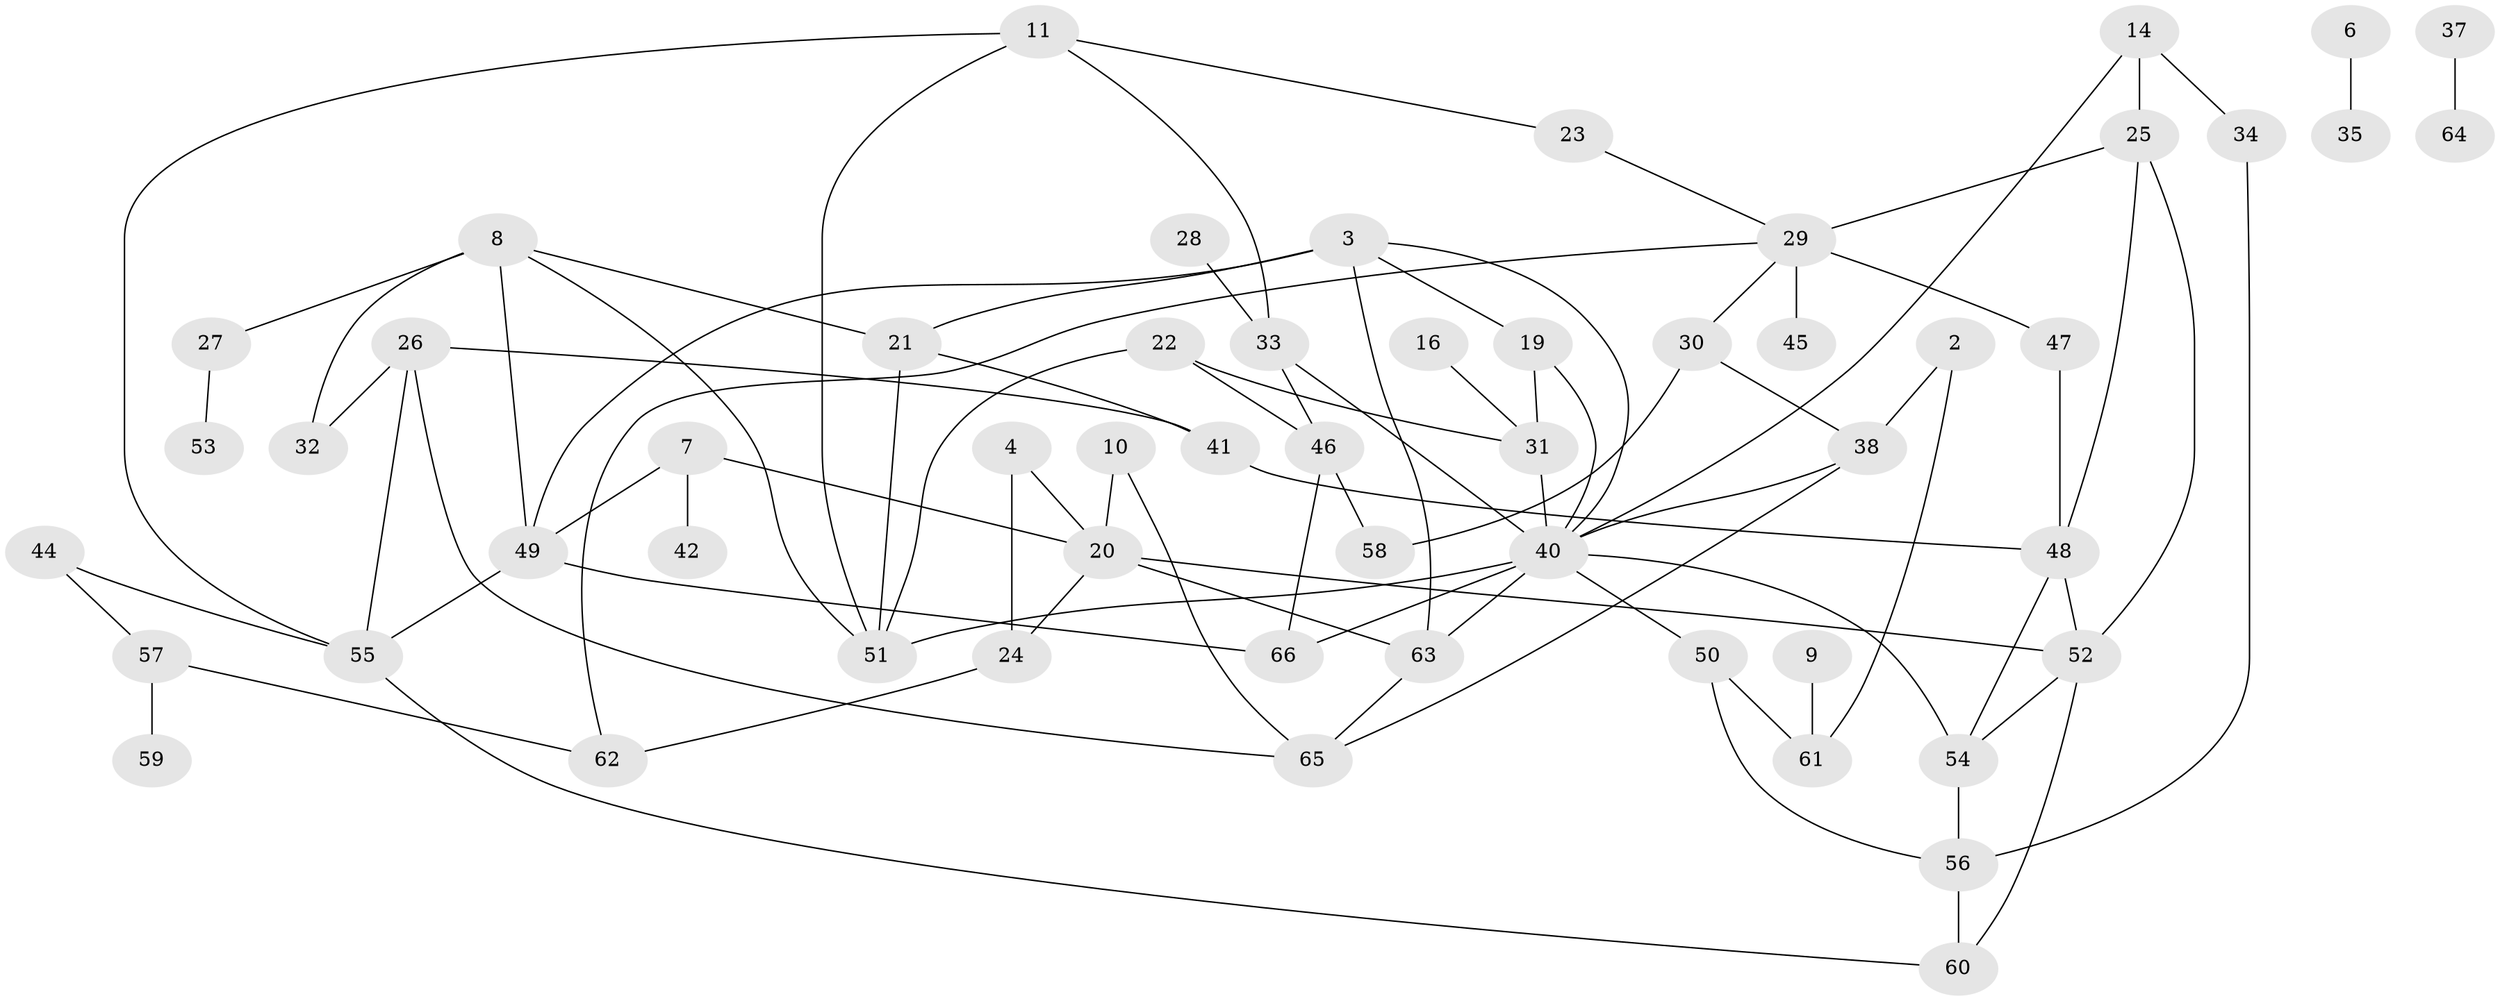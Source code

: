 // original degree distribution, {1: 0.25, 4: 0.10606060606060606, 3: 0.16666666666666666, 2: 0.29545454545454547, 0: 0.06818181818181818, 5: 0.07575757575757576, 6: 0.022727272727272728, 8: 0.007575757575757576, 7: 0.007575757575757576}
// Generated by graph-tools (version 1.1) at 2025/35/03/04/25 23:35:49]
// undirected, 56 vertices, 88 edges
graph export_dot {
  node [color=gray90,style=filled];
  2;
  3;
  4;
  6;
  7;
  8;
  9;
  10;
  11;
  14;
  16;
  19;
  20;
  21;
  22;
  23;
  24;
  25;
  26;
  27;
  28;
  29;
  30;
  31;
  32;
  33;
  34;
  35;
  37;
  38;
  40;
  41;
  42;
  44;
  45;
  46;
  47;
  48;
  49;
  50;
  51;
  52;
  53;
  54;
  55;
  56;
  57;
  58;
  59;
  60;
  61;
  62;
  63;
  64;
  65;
  66;
  2 -- 38 [weight=1.0];
  2 -- 61 [weight=1.0];
  3 -- 19 [weight=1.0];
  3 -- 21 [weight=1.0];
  3 -- 40 [weight=1.0];
  3 -- 49 [weight=1.0];
  3 -- 63 [weight=1.0];
  4 -- 20 [weight=1.0];
  4 -- 24 [weight=1.0];
  6 -- 35 [weight=1.0];
  7 -- 20 [weight=1.0];
  7 -- 42 [weight=1.0];
  7 -- 49 [weight=1.0];
  8 -- 21 [weight=1.0];
  8 -- 27 [weight=1.0];
  8 -- 32 [weight=1.0];
  8 -- 49 [weight=1.0];
  8 -- 51 [weight=1.0];
  9 -- 61 [weight=1.0];
  10 -- 20 [weight=1.0];
  10 -- 65 [weight=1.0];
  11 -- 23 [weight=1.0];
  11 -- 33 [weight=1.0];
  11 -- 51 [weight=1.0];
  11 -- 55 [weight=1.0];
  14 -- 25 [weight=1.0];
  14 -- 34 [weight=1.0];
  14 -- 40 [weight=1.0];
  16 -- 31 [weight=1.0];
  19 -- 31 [weight=1.0];
  19 -- 40 [weight=1.0];
  20 -- 24 [weight=1.0];
  20 -- 52 [weight=1.0];
  20 -- 63 [weight=1.0];
  21 -- 41 [weight=1.0];
  21 -- 51 [weight=1.0];
  22 -- 31 [weight=1.0];
  22 -- 46 [weight=1.0];
  22 -- 51 [weight=1.0];
  23 -- 29 [weight=1.0];
  24 -- 62 [weight=1.0];
  25 -- 29 [weight=1.0];
  25 -- 48 [weight=1.0];
  25 -- 52 [weight=1.0];
  26 -- 32 [weight=1.0];
  26 -- 41 [weight=1.0];
  26 -- 55 [weight=1.0];
  26 -- 65 [weight=1.0];
  27 -- 53 [weight=1.0];
  28 -- 33 [weight=1.0];
  29 -- 30 [weight=1.0];
  29 -- 45 [weight=1.0];
  29 -- 47 [weight=1.0];
  29 -- 62 [weight=1.0];
  30 -- 38 [weight=1.0];
  30 -- 58 [weight=1.0];
  31 -- 40 [weight=2.0];
  33 -- 40 [weight=1.0];
  33 -- 46 [weight=1.0];
  34 -- 56 [weight=1.0];
  37 -- 64 [weight=1.0];
  38 -- 40 [weight=1.0];
  38 -- 65 [weight=1.0];
  40 -- 50 [weight=1.0];
  40 -- 51 [weight=1.0];
  40 -- 54 [weight=2.0];
  40 -- 63 [weight=1.0];
  40 -- 66 [weight=1.0];
  41 -- 48 [weight=1.0];
  44 -- 55 [weight=1.0];
  44 -- 57 [weight=1.0];
  46 -- 58 [weight=1.0];
  46 -- 66 [weight=1.0];
  47 -- 48 [weight=1.0];
  48 -- 52 [weight=1.0];
  48 -- 54 [weight=1.0];
  49 -- 55 [weight=1.0];
  49 -- 66 [weight=2.0];
  50 -- 56 [weight=1.0];
  50 -- 61 [weight=1.0];
  52 -- 54 [weight=1.0];
  52 -- 60 [weight=1.0];
  54 -- 56 [weight=1.0];
  55 -- 60 [weight=1.0];
  56 -- 60 [weight=1.0];
  57 -- 59 [weight=1.0];
  57 -- 62 [weight=1.0];
  63 -- 65 [weight=1.0];
}
